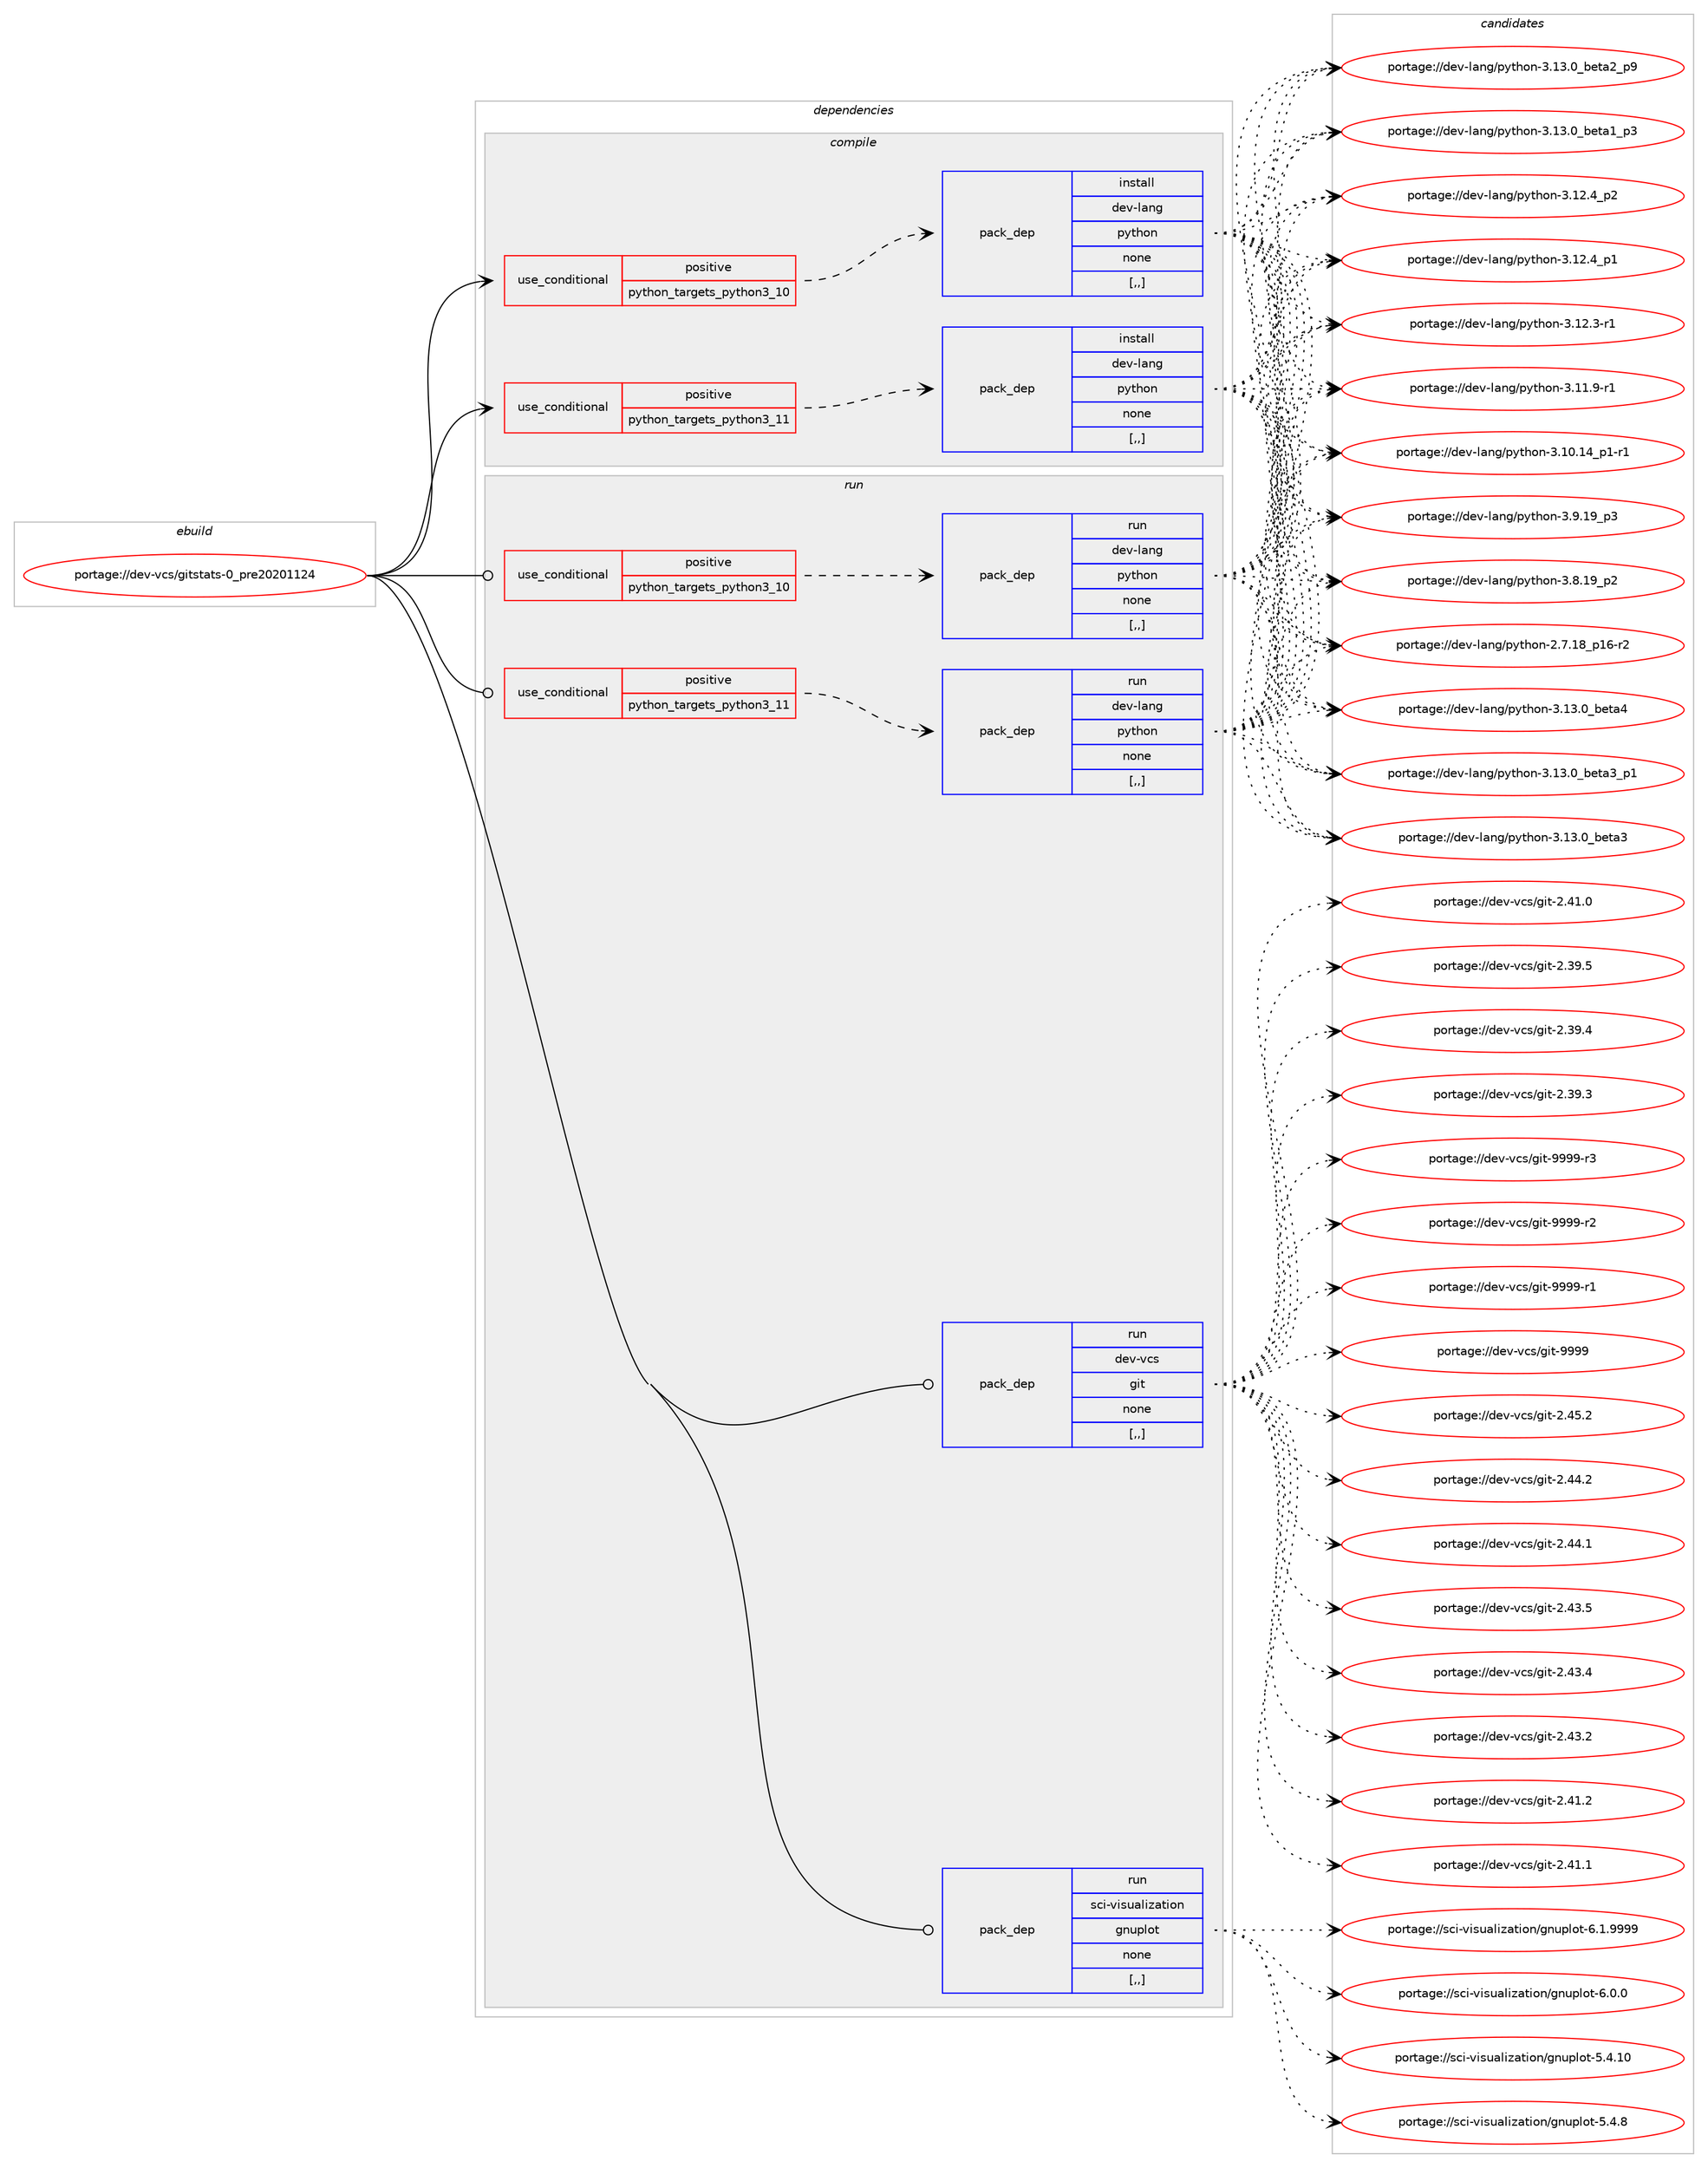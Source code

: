 digraph prolog {

# *************
# Graph options
# *************

newrank=true;
concentrate=true;
compound=true;
graph [rankdir=LR,fontname=Helvetica,fontsize=10,ranksep=1.5];#, ranksep=2.5, nodesep=0.2];
edge  [arrowhead=vee];
node  [fontname=Helvetica,fontsize=10];

# **********
# The ebuild
# **********

subgraph cluster_leftcol {
color=gray;
label=<<i>ebuild</i>>;
id [label="portage://dev-vcs/gitstats-0_pre20201124", color=red, width=4, href="../dev-vcs/gitstats-0_pre20201124.svg"];
}

# ****************
# The dependencies
# ****************

subgraph cluster_midcol {
color=gray;
label=<<i>dependencies</i>>;
subgraph cluster_compile {
fillcolor="#eeeeee";
style=filled;
label=<<i>compile</i>>;
subgraph cond62526 {
dependency222460 [label=<<TABLE BORDER="0" CELLBORDER="1" CELLSPACING="0" CELLPADDING="4"><TR><TD ROWSPAN="3" CELLPADDING="10">use_conditional</TD></TR><TR><TD>positive</TD></TR><TR><TD>python_targets_python3_10</TD></TR></TABLE>>, shape=none, color=red];
subgraph pack158472 {
dependency222461 [label=<<TABLE BORDER="0" CELLBORDER="1" CELLSPACING="0" CELLPADDING="4" WIDTH="220"><TR><TD ROWSPAN="6" CELLPADDING="30">pack_dep</TD></TR><TR><TD WIDTH="110">install</TD></TR><TR><TD>dev-lang</TD></TR><TR><TD>python</TD></TR><TR><TD>none</TD></TR><TR><TD>[,,]</TD></TR></TABLE>>, shape=none, color=blue];
}
dependency222460:e -> dependency222461:w [weight=20,style="dashed",arrowhead="vee"];
}
id:e -> dependency222460:w [weight=20,style="solid",arrowhead="vee"];
subgraph cond62527 {
dependency222462 [label=<<TABLE BORDER="0" CELLBORDER="1" CELLSPACING="0" CELLPADDING="4"><TR><TD ROWSPAN="3" CELLPADDING="10">use_conditional</TD></TR><TR><TD>positive</TD></TR><TR><TD>python_targets_python3_11</TD></TR></TABLE>>, shape=none, color=red];
subgraph pack158473 {
dependency222463 [label=<<TABLE BORDER="0" CELLBORDER="1" CELLSPACING="0" CELLPADDING="4" WIDTH="220"><TR><TD ROWSPAN="6" CELLPADDING="30">pack_dep</TD></TR><TR><TD WIDTH="110">install</TD></TR><TR><TD>dev-lang</TD></TR><TR><TD>python</TD></TR><TR><TD>none</TD></TR><TR><TD>[,,]</TD></TR></TABLE>>, shape=none, color=blue];
}
dependency222462:e -> dependency222463:w [weight=20,style="dashed",arrowhead="vee"];
}
id:e -> dependency222462:w [weight=20,style="solid",arrowhead="vee"];
}
subgraph cluster_compileandrun {
fillcolor="#eeeeee";
style=filled;
label=<<i>compile and run</i>>;
}
subgraph cluster_run {
fillcolor="#eeeeee";
style=filled;
label=<<i>run</i>>;
subgraph cond62528 {
dependency222464 [label=<<TABLE BORDER="0" CELLBORDER="1" CELLSPACING="0" CELLPADDING="4"><TR><TD ROWSPAN="3" CELLPADDING="10">use_conditional</TD></TR><TR><TD>positive</TD></TR><TR><TD>python_targets_python3_10</TD></TR></TABLE>>, shape=none, color=red];
subgraph pack158474 {
dependency222465 [label=<<TABLE BORDER="0" CELLBORDER="1" CELLSPACING="0" CELLPADDING="4" WIDTH="220"><TR><TD ROWSPAN="6" CELLPADDING="30">pack_dep</TD></TR><TR><TD WIDTH="110">run</TD></TR><TR><TD>dev-lang</TD></TR><TR><TD>python</TD></TR><TR><TD>none</TD></TR><TR><TD>[,,]</TD></TR></TABLE>>, shape=none, color=blue];
}
dependency222464:e -> dependency222465:w [weight=20,style="dashed",arrowhead="vee"];
}
id:e -> dependency222464:w [weight=20,style="solid",arrowhead="odot"];
subgraph cond62529 {
dependency222466 [label=<<TABLE BORDER="0" CELLBORDER="1" CELLSPACING="0" CELLPADDING="4"><TR><TD ROWSPAN="3" CELLPADDING="10">use_conditional</TD></TR><TR><TD>positive</TD></TR><TR><TD>python_targets_python3_11</TD></TR></TABLE>>, shape=none, color=red];
subgraph pack158475 {
dependency222467 [label=<<TABLE BORDER="0" CELLBORDER="1" CELLSPACING="0" CELLPADDING="4" WIDTH="220"><TR><TD ROWSPAN="6" CELLPADDING="30">pack_dep</TD></TR><TR><TD WIDTH="110">run</TD></TR><TR><TD>dev-lang</TD></TR><TR><TD>python</TD></TR><TR><TD>none</TD></TR><TR><TD>[,,]</TD></TR></TABLE>>, shape=none, color=blue];
}
dependency222466:e -> dependency222467:w [weight=20,style="dashed",arrowhead="vee"];
}
id:e -> dependency222466:w [weight=20,style="solid",arrowhead="odot"];
subgraph pack158476 {
dependency222468 [label=<<TABLE BORDER="0" CELLBORDER="1" CELLSPACING="0" CELLPADDING="4" WIDTH="220"><TR><TD ROWSPAN="6" CELLPADDING="30">pack_dep</TD></TR><TR><TD WIDTH="110">run</TD></TR><TR><TD>dev-vcs</TD></TR><TR><TD>git</TD></TR><TR><TD>none</TD></TR><TR><TD>[,,]</TD></TR></TABLE>>, shape=none, color=blue];
}
id:e -> dependency222468:w [weight=20,style="solid",arrowhead="odot"];
subgraph pack158477 {
dependency222469 [label=<<TABLE BORDER="0" CELLBORDER="1" CELLSPACING="0" CELLPADDING="4" WIDTH="220"><TR><TD ROWSPAN="6" CELLPADDING="30">pack_dep</TD></TR><TR><TD WIDTH="110">run</TD></TR><TR><TD>sci-visualization</TD></TR><TR><TD>gnuplot</TD></TR><TR><TD>none</TD></TR><TR><TD>[,,]</TD></TR></TABLE>>, shape=none, color=blue];
}
id:e -> dependency222469:w [weight=20,style="solid",arrowhead="odot"];
}
}

# **************
# The candidates
# **************

subgraph cluster_choices {
rank=same;
color=gray;
label=<<i>candidates</i>>;

subgraph choice158472 {
color=black;
nodesep=1;
choice1001011184510897110103471121211161041111104551464951464895981011169752 [label="portage://dev-lang/python-3.13.0_beta4", color=red, width=4,href="../dev-lang/python-3.13.0_beta4.svg"];
choice10010111845108971101034711212111610411111045514649514648959810111697519511249 [label="portage://dev-lang/python-3.13.0_beta3_p1", color=red, width=4,href="../dev-lang/python-3.13.0_beta3_p1.svg"];
choice1001011184510897110103471121211161041111104551464951464895981011169751 [label="portage://dev-lang/python-3.13.0_beta3", color=red, width=4,href="../dev-lang/python-3.13.0_beta3.svg"];
choice10010111845108971101034711212111610411111045514649514648959810111697509511257 [label="portage://dev-lang/python-3.13.0_beta2_p9", color=red, width=4,href="../dev-lang/python-3.13.0_beta2_p9.svg"];
choice10010111845108971101034711212111610411111045514649514648959810111697499511251 [label="portage://dev-lang/python-3.13.0_beta1_p3", color=red, width=4,href="../dev-lang/python-3.13.0_beta1_p3.svg"];
choice100101118451089711010347112121116104111110455146495046529511250 [label="portage://dev-lang/python-3.12.4_p2", color=red, width=4,href="../dev-lang/python-3.12.4_p2.svg"];
choice100101118451089711010347112121116104111110455146495046529511249 [label="portage://dev-lang/python-3.12.4_p1", color=red, width=4,href="../dev-lang/python-3.12.4_p1.svg"];
choice100101118451089711010347112121116104111110455146495046514511449 [label="portage://dev-lang/python-3.12.3-r1", color=red, width=4,href="../dev-lang/python-3.12.3-r1.svg"];
choice100101118451089711010347112121116104111110455146494946574511449 [label="portage://dev-lang/python-3.11.9-r1", color=red, width=4,href="../dev-lang/python-3.11.9-r1.svg"];
choice100101118451089711010347112121116104111110455146494846495295112494511449 [label="portage://dev-lang/python-3.10.14_p1-r1", color=red, width=4,href="../dev-lang/python-3.10.14_p1-r1.svg"];
choice100101118451089711010347112121116104111110455146574649579511251 [label="portage://dev-lang/python-3.9.19_p3", color=red, width=4,href="../dev-lang/python-3.9.19_p3.svg"];
choice100101118451089711010347112121116104111110455146564649579511250 [label="portage://dev-lang/python-3.8.19_p2", color=red, width=4,href="../dev-lang/python-3.8.19_p2.svg"];
choice100101118451089711010347112121116104111110455046554649569511249544511450 [label="portage://dev-lang/python-2.7.18_p16-r2", color=red, width=4,href="../dev-lang/python-2.7.18_p16-r2.svg"];
dependency222461:e -> choice1001011184510897110103471121211161041111104551464951464895981011169752:w [style=dotted,weight="100"];
dependency222461:e -> choice10010111845108971101034711212111610411111045514649514648959810111697519511249:w [style=dotted,weight="100"];
dependency222461:e -> choice1001011184510897110103471121211161041111104551464951464895981011169751:w [style=dotted,weight="100"];
dependency222461:e -> choice10010111845108971101034711212111610411111045514649514648959810111697509511257:w [style=dotted,weight="100"];
dependency222461:e -> choice10010111845108971101034711212111610411111045514649514648959810111697499511251:w [style=dotted,weight="100"];
dependency222461:e -> choice100101118451089711010347112121116104111110455146495046529511250:w [style=dotted,weight="100"];
dependency222461:e -> choice100101118451089711010347112121116104111110455146495046529511249:w [style=dotted,weight="100"];
dependency222461:e -> choice100101118451089711010347112121116104111110455146495046514511449:w [style=dotted,weight="100"];
dependency222461:e -> choice100101118451089711010347112121116104111110455146494946574511449:w [style=dotted,weight="100"];
dependency222461:e -> choice100101118451089711010347112121116104111110455146494846495295112494511449:w [style=dotted,weight="100"];
dependency222461:e -> choice100101118451089711010347112121116104111110455146574649579511251:w [style=dotted,weight="100"];
dependency222461:e -> choice100101118451089711010347112121116104111110455146564649579511250:w [style=dotted,weight="100"];
dependency222461:e -> choice100101118451089711010347112121116104111110455046554649569511249544511450:w [style=dotted,weight="100"];
}
subgraph choice158473 {
color=black;
nodesep=1;
choice1001011184510897110103471121211161041111104551464951464895981011169752 [label="portage://dev-lang/python-3.13.0_beta4", color=red, width=4,href="../dev-lang/python-3.13.0_beta4.svg"];
choice10010111845108971101034711212111610411111045514649514648959810111697519511249 [label="portage://dev-lang/python-3.13.0_beta3_p1", color=red, width=4,href="../dev-lang/python-3.13.0_beta3_p1.svg"];
choice1001011184510897110103471121211161041111104551464951464895981011169751 [label="portage://dev-lang/python-3.13.0_beta3", color=red, width=4,href="../dev-lang/python-3.13.0_beta3.svg"];
choice10010111845108971101034711212111610411111045514649514648959810111697509511257 [label="portage://dev-lang/python-3.13.0_beta2_p9", color=red, width=4,href="../dev-lang/python-3.13.0_beta2_p9.svg"];
choice10010111845108971101034711212111610411111045514649514648959810111697499511251 [label="portage://dev-lang/python-3.13.0_beta1_p3", color=red, width=4,href="../dev-lang/python-3.13.0_beta1_p3.svg"];
choice100101118451089711010347112121116104111110455146495046529511250 [label="portage://dev-lang/python-3.12.4_p2", color=red, width=4,href="../dev-lang/python-3.12.4_p2.svg"];
choice100101118451089711010347112121116104111110455146495046529511249 [label="portage://dev-lang/python-3.12.4_p1", color=red, width=4,href="../dev-lang/python-3.12.4_p1.svg"];
choice100101118451089711010347112121116104111110455146495046514511449 [label="portage://dev-lang/python-3.12.3-r1", color=red, width=4,href="../dev-lang/python-3.12.3-r1.svg"];
choice100101118451089711010347112121116104111110455146494946574511449 [label="portage://dev-lang/python-3.11.9-r1", color=red, width=4,href="../dev-lang/python-3.11.9-r1.svg"];
choice100101118451089711010347112121116104111110455146494846495295112494511449 [label="portage://dev-lang/python-3.10.14_p1-r1", color=red, width=4,href="../dev-lang/python-3.10.14_p1-r1.svg"];
choice100101118451089711010347112121116104111110455146574649579511251 [label="portage://dev-lang/python-3.9.19_p3", color=red, width=4,href="../dev-lang/python-3.9.19_p3.svg"];
choice100101118451089711010347112121116104111110455146564649579511250 [label="portage://dev-lang/python-3.8.19_p2", color=red, width=4,href="../dev-lang/python-3.8.19_p2.svg"];
choice100101118451089711010347112121116104111110455046554649569511249544511450 [label="portage://dev-lang/python-2.7.18_p16-r2", color=red, width=4,href="../dev-lang/python-2.7.18_p16-r2.svg"];
dependency222463:e -> choice1001011184510897110103471121211161041111104551464951464895981011169752:w [style=dotted,weight="100"];
dependency222463:e -> choice10010111845108971101034711212111610411111045514649514648959810111697519511249:w [style=dotted,weight="100"];
dependency222463:e -> choice1001011184510897110103471121211161041111104551464951464895981011169751:w [style=dotted,weight="100"];
dependency222463:e -> choice10010111845108971101034711212111610411111045514649514648959810111697509511257:w [style=dotted,weight="100"];
dependency222463:e -> choice10010111845108971101034711212111610411111045514649514648959810111697499511251:w [style=dotted,weight="100"];
dependency222463:e -> choice100101118451089711010347112121116104111110455146495046529511250:w [style=dotted,weight="100"];
dependency222463:e -> choice100101118451089711010347112121116104111110455146495046529511249:w [style=dotted,weight="100"];
dependency222463:e -> choice100101118451089711010347112121116104111110455146495046514511449:w [style=dotted,weight="100"];
dependency222463:e -> choice100101118451089711010347112121116104111110455146494946574511449:w [style=dotted,weight="100"];
dependency222463:e -> choice100101118451089711010347112121116104111110455146494846495295112494511449:w [style=dotted,weight="100"];
dependency222463:e -> choice100101118451089711010347112121116104111110455146574649579511251:w [style=dotted,weight="100"];
dependency222463:e -> choice100101118451089711010347112121116104111110455146564649579511250:w [style=dotted,weight="100"];
dependency222463:e -> choice100101118451089711010347112121116104111110455046554649569511249544511450:w [style=dotted,weight="100"];
}
subgraph choice158474 {
color=black;
nodesep=1;
choice1001011184510897110103471121211161041111104551464951464895981011169752 [label="portage://dev-lang/python-3.13.0_beta4", color=red, width=4,href="../dev-lang/python-3.13.0_beta4.svg"];
choice10010111845108971101034711212111610411111045514649514648959810111697519511249 [label="portage://dev-lang/python-3.13.0_beta3_p1", color=red, width=4,href="../dev-lang/python-3.13.0_beta3_p1.svg"];
choice1001011184510897110103471121211161041111104551464951464895981011169751 [label="portage://dev-lang/python-3.13.0_beta3", color=red, width=4,href="../dev-lang/python-3.13.0_beta3.svg"];
choice10010111845108971101034711212111610411111045514649514648959810111697509511257 [label="portage://dev-lang/python-3.13.0_beta2_p9", color=red, width=4,href="../dev-lang/python-3.13.0_beta2_p9.svg"];
choice10010111845108971101034711212111610411111045514649514648959810111697499511251 [label="portage://dev-lang/python-3.13.0_beta1_p3", color=red, width=4,href="../dev-lang/python-3.13.0_beta1_p3.svg"];
choice100101118451089711010347112121116104111110455146495046529511250 [label="portage://dev-lang/python-3.12.4_p2", color=red, width=4,href="../dev-lang/python-3.12.4_p2.svg"];
choice100101118451089711010347112121116104111110455146495046529511249 [label="portage://dev-lang/python-3.12.4_p1", color=red, width=4,href="../dev-lang/python-3.12.4_p1.svg"];
choice100101118451089711010347112121116104111110455146495046514511449 [label="portage://dev-lang/python-3.12.3-r1", color=red, width=4,href="../dev-lang/python-3.12.3-r1.svg"];
choice100101118451089711010347112121116104111110455146494946574511449 [label="portage://dev-lang/python-3.11.9-r1", color=red, width=4,href="../dev-lang/python-3.11.9-r1.svg"];
choice100101118451089711010347112121116104111110455146494846495295112494511449 [label="portage://dev-lang/python-3.10.14_p1-r1", color=red, width=4,href="../dev-lang/python-3.10.14_p1-r1.svg"];
choice100101118451089711010347112121116104111110455146574649579511251 [label="portage://dev-lang/python-3.9.19_p3", color=red, width=4,href="../dev-lang/python-3.9.19_p3.svg"];
choice100101118451089711010347112121116104111110455146564649579511250 [label="portage://dev-lang/python-3.8.19_p2", color=red, width=4,href="../dev-lang/python-3.8.19_p2.svg"];
choice100101118451089711010347112121116104111110455046554649569511249544511450 [label="portage://dev-lang/python-2.7.18_p16-r2", color=red, width=4,href="../dev-lang/python-2.7.18_p16-r2.svg"];
dependency222465:e -> choice1001011184510897110103471121211161041111104551464951464895981011169752:w [style=dotted,weight="100"];
dependency222465:e -> choice10010111845108971101034711212111610411111045514649514648959810111697519511249:w [style=dotted,weight="100"];
dependency222465:e -> choice1001011184510897110103471121211161041111104551464951464895981011169751:w [style=dotted,weight="100"];
dependency222465:e -> choice10010111845108971101034711212111610411111045514649514648959810111697509511257:w [style=dotted,weight="100"];
dependency222465:e -> choice10010111845108971101034711212111610411111045514649514648959810111697499511251:w [style=dotted,weight="100"];
dependency222465:e -> choice100101118451089711010347112121116104111110455146495046529511250:w [style=dotted,weight="100"];
dependency222465:e -> choice100101118451089711010347112121116104111110455146495046529511249:w [style=dotted,weight="100"];
dependency222465:e -> choice100101118451089711010347112121116104111110455146495046514511449:w [style=dotted,weight="100"];
dependency222465:e -> choice100101118451089711010347112121116104111110455146494946574511449:w [style=dotted,weight="100"];
dependency222465:e -> choice100101118451089711010347112121116104111110455146494846495295112494511449:w [style=dotted,weight="100"];
dependency222465:e -> choice100101118451089711010347112121116104111110455146574649579511251:w [style=dotted,weight="100"];
dependency222465:e -> choice100101118451089711010347112121116104111110455146564649579511250:w [style=dotted,weight="100"];
dependency222465:e -> choice100101118451089711010347112121116104111110455046554649569511249544511450:w [style=dotted,weight="100"];
}
subgraph choice158475 {
color=black;
nodesep=1;
choice1001011184510897110103471121211161041111104551464951464895981011169752 [label="portage://dev-lang/python-3.13.0_beta4", color=red, width=4,href="../dev-lang/python-3.13.0_beta4.svg"];
choice10010111845108971101034711212111610411111045514649514648959810111697519511249 [label="portage://dev-lang/python-3.13.0_beta3_p1", color=red, width=4,href="../dev-lang/python-3.13.0_beta3_p1.svg"];
choice1001011184510897110103471121211161041111104551464951464895981011169751 [label="portage://dev-lang/python-3.13.0_beta3", color=red, width=4,href="../dev-lang/python-3.13.0_beta3.svg"];
choice10010111845108971101034711212111610411111045514649514648959810111697509511257 [label="portage://dev-lang/python-3.13.0_beta2_p9", color=red, width=4,href="../dev-lang/python-3.13.0_beta2_p9.svg"];
choice10010111845108971101034711212111610411111045514649514648959810111697499511251 [label="portage://dev-lang/python-3.13.0_beta1_p3", color=red, width=4,href="../dev-lang/python-3.13.0_beta1_p3.svg"];
choice100101118451089711010347112121116104111110455146495046529511250 [label="portage://dev-lang/python-3.12.4_p2", color=red, width=4,href="../dev-lang/python-3.12.4_p2.svg"];
choice100101118451089711010347112121116104111110455146495046529511249 [label="portage://dev-lang/python-3.12.4_p1", color=red, width=4,href="../dev-lang/python-3.12.4_p1.svg"];
choice100101118451089711010347112121116104111110455146495046514511449 [label="portage://dev-lang/python-3.12.3-r1", color=red, width=4,href="../dev-lang/python-3.12.3-r1.svg"];
choice100101118451089711010347112121116104111110455146494946574511449 [label="portage://dev-lang/python-3.11.9-r1", color=red, width=4,href="../dev-lang/python-3.11.9-r1.svg"];
choice100101118451089711010347112121116104111110455146494846495295112494511449 [label="portage://dev-lang/python-3.10.14_p1-r1", color=red, width=4,href="../dev-lang/python-3.10.14_p1-r1.svg"];
choice100101118451089711010347112121116104111110455146574649579511251 [label="portage://dev-lang/python-3.9.19_p3", color=red, width=4,href="../dev-lang/python-3.9.19_p3.svg"];
choice100101118451089711010347112121116104111110455146564649579511250 [label="portage://dev-lang/python-3.8.19_p2", color=red, width=4,href="../dev-lang/python-3.8.19_p2.svg"];
choice100101118451089711010347112121116104111110455046554649569511249544511450 [label="portage://dev-lang/python-2.7.18_p16-r2", color=red, width=4,href="../dev-lang/python-2.7.18_p16-r2.svg"];
dependency222467:e -> choice1001011184510897110103471121211161041111104551464951464895981011169752:w [style=dotted,weight="100"];
dependency222467:e -> choice10010111845108971101034711212111610411111045514649514648959810111697519511249:w [style=dotted,weight="100"];
dependency222467:e -> choice1001011184510897110103471121211161041111104551464951464895981011169751:w [style=dotted,weight="100"];
dependency222467:e -> choice10010111845108971101034711212111610411111045514649514648959810111697509511257:w [style=dotted,weight="100"];
dependency222467:e -> choice10010111845108971101034711212111610411111045514649514648959810111697499511251:w [style=dotted,weight="100"];
dependency222467:e -> choice100101118451089711010347112121116104111110455146495046529511250:w [style=dotted,weight="100"];
dependency222467:e -> choice100101118451089711010347112121116104111110455146495046529511249:w [style=dotted,weight="100"];
dependency222467:e -> choice100101118451089711010347112121116104111110455146495046514511449:w [style=dotted,weight="100"];
dependency222467:e -> choice100101118451089711010347112121116104111110455146494946574511449:w [style=dotted,weight="100"];
dependency222467:e -> choice100101118451089711010347112121116104111110455146494846495295112494511449:w [style=dotted,weight="100"];
dependency222467:e -> choice100101118451089711010347112121116104111110455146574649579511251:w [style=dotted,weight="100"];
dependency222467:e -> choice100101118451089711010347112121116104111110455146564649579511250:w [style=dotted,weight="100"];
dependency222467:e -> choice100101118451089711010347112121116104111110455046554649569511249544511450:w [style=dotted,weight="100"];
}
subgraph choice158476 {
color=black;
nodesep=1;
choice10010111845118991154710310511645575757574511451 [label="portage://dev-vcs/git-9999-r3", color=red, width=4,href="../dev-vcs/git-9999-r3.svg"];
choice10010111845118991154710310511645575757574511450 [label="portage://dev-vcs/git-9999-r2", color=red, width=4,href="../dev-vcs/git-9999-r2.svg"];
choice10010111845118991154710310511645575757574511449 [label="portage://dev-vcs/git-9999-r1", color=red, width=4,href="../dev-vcs/git-9999-r1.svg"];
choice1001011184511899115471031051164557575757 [label="portage://dev-vcs/git-9999", color=red, width=4,href="../dev-vcs/git-9999.svg"];
choice10010111845118991154710310511645504652534650 [label="portage://dev-vcs/git-2.45.2", color=red, width=4,href="../dev-vcs/git-2.45.2.svg"];
choice10010111845118991154710310511645504652524650 [label="portage://dev-vcs/git-2.44.2", color=red, width=4,href="../dev-vcs/git-2.44.2.svg"];
choice10010111845118991154710310511645504652524649 [label="portage://dev-vcs/git-2.44.1", color=red, width=4,href="../dev-vcs/git-2.44.1.svg"];
choice10010111845118991154710310511645504652514653 [label="portage://dev-vcs/git-2.43.5", color=red, width=4,href="../dev-vcs/git-2.43.5.svg"];
choice10010111845118991154710310511645504652514652 [label="portage://dev-vcs/git-2.43.4", color=red, width=4,href="../dev-vcs/git-2.43.4.svg"];
choice10010111845118991154710310511645504652514650 [label="portage://dev-vcs/git-2.43.2", color=red, width=4,href="../dev-vcs/git-2.43.2.svg"];
choice10010111845118991154710310511645504652494650 [label="portage://dev-vcs/git-2.41.2", color=red, width=4,href="../dev-vcs/git-2.41.2.svg"];
choice10010111845118991154710310511645504652494649 [label="portage://dev-vcs/git-2.41.1", color=red, width=4,href="../dev-vcs/git-2.41.1.svg"];
choice10010111845118991154710310511645504652494648 [label="portage://dev-vcs/git-2.41.0", color=red, width=4,href="../dev-vcs/git-2.41.0.svg"];
choice10010111845118991154710310511645504651574653 [label="portage://dev-vcs/git-2.39.5", color=red, width=4,href="../dev-vcs/git-2.39.5.svg"];
choice10010111845118991154710310511645504651574652 [label="portage://dev-vcs/git-2.39.4", color=red, width=4,href="../dev-vcs/git-2.39.4.svg"];
choice10010111845118991154710310511645504651574651 [label="portage://dev-vcs/git-2.39.3", color=red, width=4,href="../dev-vcs/git-2.39.3.svg"];
dependency222468:e -> choice10010111845118991154710310511645575757574511451:w [style=dotted,weight="100"];
dependency222468:e -> choice10010111845118991154710310511645575757574511450:w [style=dotted,weight="100"];
dependency222468:e -> choice10010111845118991154710310511645575757574511449:w [style=dotted,weight="100"];
dependency222468:e -> choice1001011184511899115471031051164557575757:w [style=dotted,weight="100"];
dependency222468:e -> choice10010111845118991154710310511645504652534650:w [style=dotted,weight="100"];
dependency222468:e -> choice10010111845118991154710310511645504652524650:w [style=dotted,weight="100"];
dependency222468:e -> choice10010111845118991154710310511645504652524649:w [style=dotted,weight="100"];
dependency222468:e -> choice10010111845118991154710310511645504652514653:w [style=dotted,weight="100"];
dependency222468:e -> choice10010111845118991154710310511645504652514652:w [style=dotted,weight="100"];
dependency222468:e -> choice10010111845118991154710310511645504652514650:w [style=dotted,weight="100"];
dependency222468:e -> choice10010111845118991154710310511645504652494650:w [style=dotted,weight="100"];
dependency222468:e -> choice10010111845118991154710310511645504652494649:w [style=dotted,weight="100"];
dependency222468:e -> choice10010111845118991154710310511645504652494648:w [style=dotted,weight="100"];
dependency222468:e -> choice10010111845118991154710310511645504651574653:w [style=dotted,weight="100"];
dependency222468:e -> choice10010111845118991154710310511645504651574652:w [style=dotted,weight="100"];
dependency222468:e -> choice10010111845118991154710310511645504651574651:w [style=dotted,weight="100"];
}
subgraph choice158477 {
color=black;
nodesep=1;
choice1159910545118105115117971081051229711610511111047103110117112108111116455446494657575757 [label="portage://sci-visualization/gnuplot-6.1.9999", color=red, width=4,href="../sci-visualization/gnuplot-6.1.9999.svg"];
choice1159910545118105115117971081051229711610511111047103110117112108111116455446484648 [label="portage://sci-visualization/gnuplot-6.0.0", color=red, width=4,href="../sci-visualization/gnuplot-6.0.0.svg"];
choice115991054511810511511797108105122971161051111104710311011711210811111645534652464948 [label="portage://sci-visualization/gnuplot-5.4.10", color=red, width=4,href="../sci-visualization/gnuplot-5.4.10.svg"];
choice1159910545118105115117971081051229711610511111047103110117112108111116455346524656 [label="portage://sci-visualization/gnuplot-5.4.8", color=red, width=4,href="../sci-visualization/gnuplot-5.4.8.svg"];
dependency222469:e -> choice1159910545118105115117971081051229711610511111047103110117112108111116455446494657575757:w [style=dotted,weight="100"];
dependency222469:e -> choice1159910545118105115117971081051229711610511111047103110117112108111116455446484648:w [style=dotted,weight="100"];
dependency222469:e -> choice115991054511810511511797108105122971161051111104710311011711210811111645534652464948:w [style=dotted,weight="100"];
dependency222469:e -> choice1159910545118105115117971081051229711610511111047103110117112108111116455346524656:w [style=dotted,weight="100"];
}
}

}
